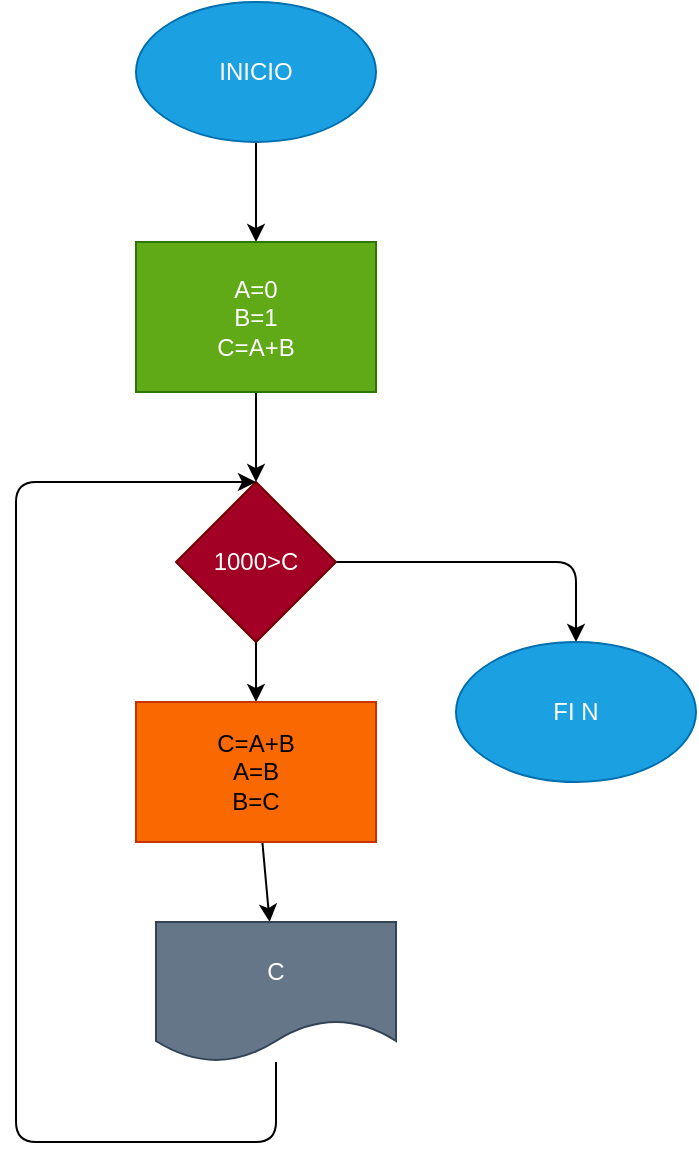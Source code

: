 <mxfile>
    <diagram id="vHqvK5vs0kynqoMWuBdA" name="Página-1">
        <mxGraphModel dx="801" dy="610" grid="1" gridSize="10" guides="1" tooltips="1" connect="1" arrows="1" fold="1" page="1" pageScale="1" pageWidth="127700" pageHeight="167700" math="0" shadow="0">
            <root>
                <mxCell id="0"/>
                <mxCell id="1" parent="0"/>
                <mxCell id="4" value="" style="edgeStyle=none;html=1;" edge="1" parent="1" source="2" target="3">
                    <mxGeometry relative="1" as="geometry"/>
                </mxCell>
                <mxCell id="2" value="INICIO" style="ellipse;whiteSpace=wrap;html=1;fillColor=#1ba1e2;fontColor=#ffffff;strokeColor=#006EAF;" vertex="1" parent="1">
                    <mxGeometry x="420" width="120" height="70" as="geometry"/>
                </mxCell>
                <mxCell id="5" style="edgeStyle=none;html=1;" edge="1" parent="1" source="3" target="6">
                    <mxGeometry relative="1" as="geometry">
                        <mxPoint x="480" y="250" as="targetPoint"/>
                    </mxGeometry>
                </mxCell>
                <mxCell id="3" value="A=0&lt;br&gt;B=1&lt;br&gt;C=A+B" style="whiteSpace=wrap;html=1;fillColor=#60a917;fontColor=#ffffff;strokeColor=#2D7600;" vertex="1" parent="1">
                    <mxGeometry x="420" y="120" width="120" height="75" as="geometry"/>
                </mxCell>
                <mxCell id="7" style="edgeStyle=none;html=1;" edge="1" parent="1" source="6" target="8">
                    <mxGeometry relative="1" as="geometry">
                        <mxPoint x="480" y="370" as="targetPoint"/>
                    </mxGeometry>
                </mxCell>
                <mxCell id="13" style="edgeStyle=none;html=1;" edge="1" parent="1" source="6" target="14">
                    <mxGeometry relative="1" as="geometry">
                        <mxPoint x="640" y="340" as="targetPoint"/>
                        <Array as="points">
                            <mxPoint x="640" y="280"/>
                        </Array>
                    </mxGeometry>
                </mxCell>
                <mxCell id="6" value="1000&amp;gt;C" style="rhombus;whiteSpace=wrap;html=1;fillColor=#a20025;fontColor=#ffffff;strokeColor=#6F0000;" vertex="1" parent="1">
                    <mxGeometry x="440" y="240" width="80" height="80" as="geometry"/>
                </mxCell>
                <mxCell id="10" style="edgeStyle=none;html=1;" edge="1" parent="1" source="8" target="11">
                    <mxGeometry relative="1" as="geometry">
                        <mxPoint x="480" y="460" as="targetPoint"/>
                    </mxGeometry>
                </mxCell>
                <mxCell id="8" value="C=A+B&lt;br&gt;A=B&lt;br&gt;B=C" style="rounded=0;whiteSpace=wrap;html=1;fillColor=#fa6800;fontColor=#000000;strokeColor=#C73500;" vertex="1" parent="1">
                    <mxGeometry x="420" y="350" width="120" height="70" as="geometry"/>
                </mxCell>
                <mxCell id="12" style="edgeStyle=none;html=1;" edge="1" parent="1" source="11">
                    <mxGeometry relative="1" as="geometry">
                        <mxPoint x="480" y="240" as="targetPoint"/>
                        <Array as="points">
                            <mxPoint x="490" y="570"/>
                            <mxPoint x="360" y="570"/>
                            <mxPoint x="360" y="240"/>
                        </Array>
                    </mxGeometry>
                </mxCell>
                <mxCell id="11" value="C" style="shape=document;whiteSpace=wrap;html=1;boundedLbl=1;fillColor=#647687;fontColor=#ffffff;strokeColor=#314354;" vertex="1" parent="1">
                    <mxGeometry x="430" y="460" width="120" height="70" as="geometry"/>
                </mxCell>
                <mxCell id="14" value="FI N" style="ellipse;whiteSpace=wrap;html=1;fillColor=#1ba1e2;fontColor=#ffffff;strokeColor=#006EAF;" vertex="1" parent="1">
                    <mxGeometry x="580" y="320" width="120" height="70" as="geometry"/>
                </mxCell>
            </root>
        </mxGraphModel>
    </diagram>
</mxfile>